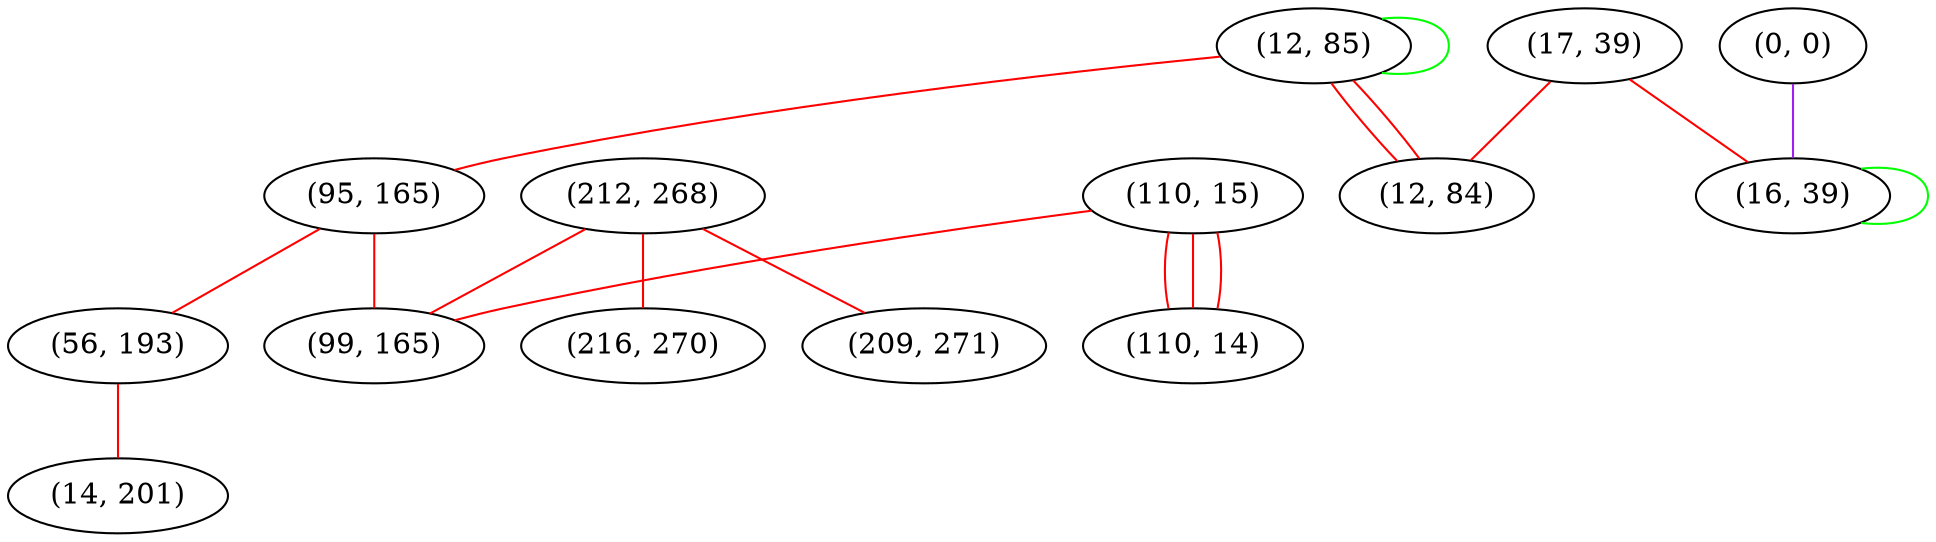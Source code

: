graph "" {
"(12, 85)";
"(212, 268)";
"(17, 39)";
"(95, 165)";
"(0, 0)";
"(216, 270)";
"(12, 84)";
"(110, 15)";
"(110, 14)";
"(56, 193)";
"(14, 201)";
"(209, 271)";
"(16, 39)";
"(99, 165)";
"(12, 85)" -- "(12, 85)"  [color=green, key=0, weight=2];
"(12, 85)" -- "(95, 165)"  [color=red, key=0, weight=1];
"(12, 85)" -- "(12, 84)"  [color=red, key=0, weight=1];
"(12, 85)" -- "(12, 84)"  [color=red, key=1, weight=1];
"(212, 268)" -- "(216, 270)"  [color=red, key=0, weight=1];
"(212, 268)" -- "(209, 271)"  [color=red, key=0, weight=1];
"(212, 268)" -- "(99, 165)"  [color=red, key=0, weight=1];
"(17, 39)" -- "(12, 84)"  [color=red, key=0, weight=1];
"(17, 39)" -- "(16, 39)"  [color=red, key=0, weight=1];
"(95, 165)" -- "(56, 193)"  [color=red, key=0, weight=1];
"(95, 165)" -- "(99, 165)"  [color=red, key=0, weight=1];
"(0, 0)" -- "(16, 39)"  [color=purple, key=0, weight=4];
"(110, 15)" -- "(110, 14)"  [color=red, key=0, weight=1];
"(110, 15)" -- "(110, 14)"  [color=red, key=1, weight=1];
"(110, 15)" -- "(110, 14)"  [color=red, key=2, weight=1];
"(110, 15)" -- "(99, 165)"  [color=red, key=0, weight=1];
"(56, 193)" -- "(14, 201)"  [color=red, key=0, weight=1];
"(16, 39)" -- "(16, 39)"  [color=green, key=0, weight=2];
}
